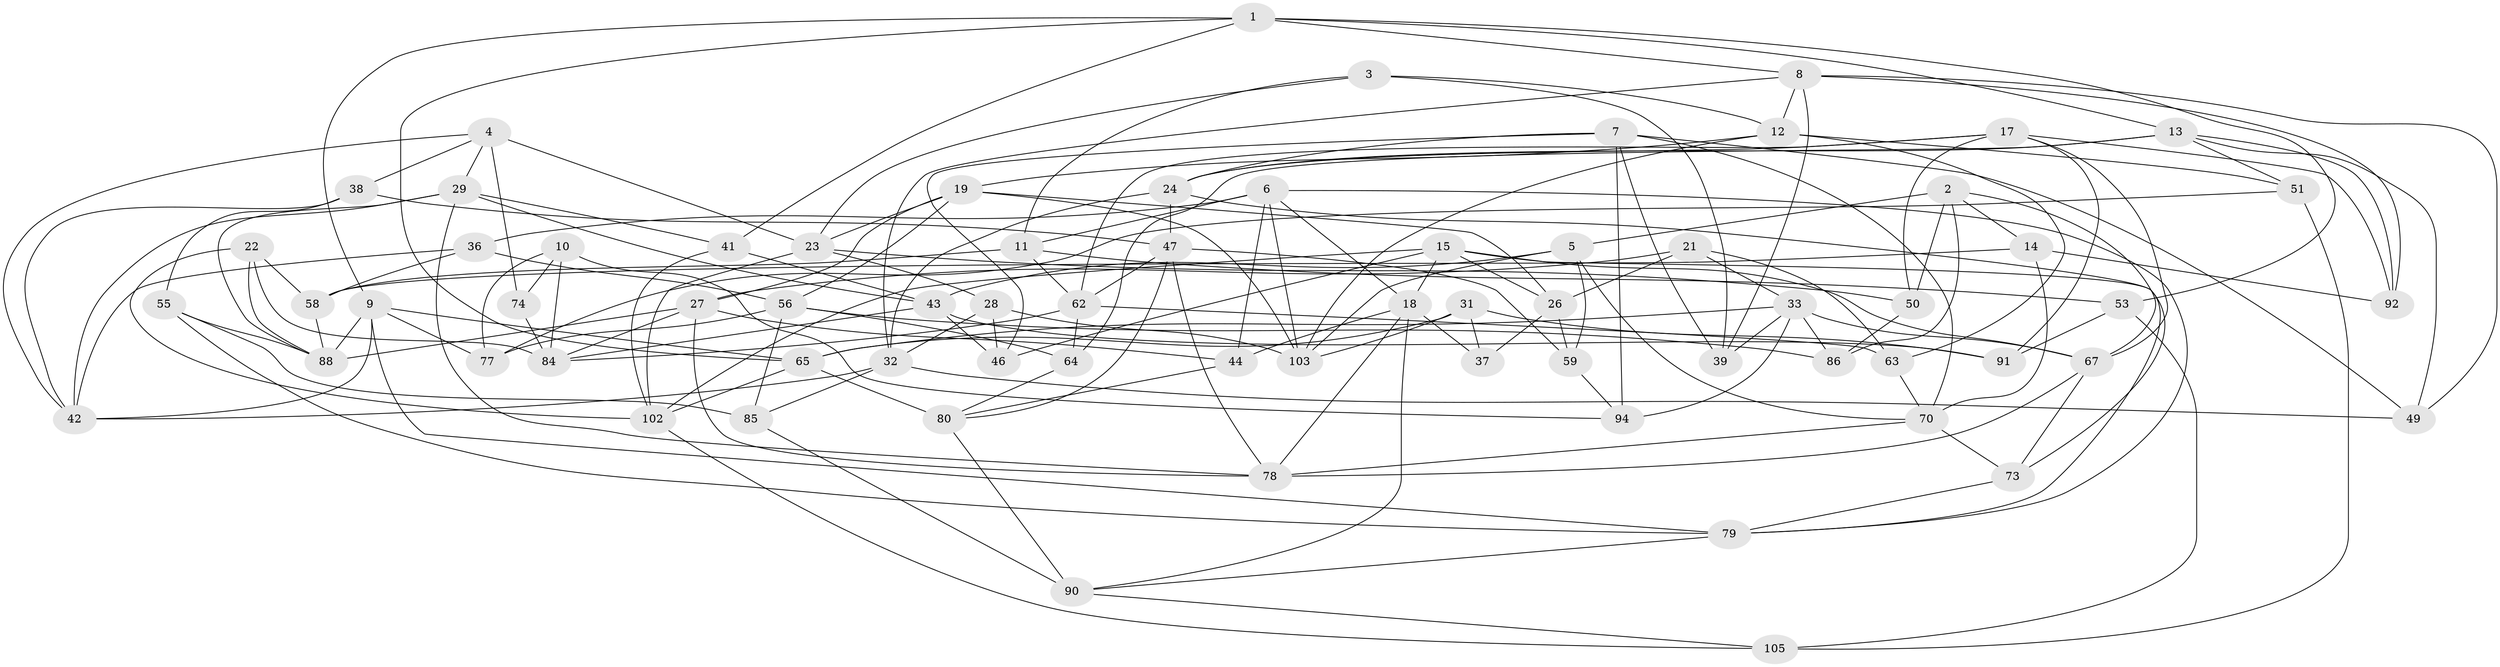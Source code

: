 // original degree distribution, {4: 1.0}
// Generated by graph-tools (version 1.1) at 2025/42/03/06/25 10:42:21]
// undirected, 70 vertices, 174 edges
graph export_dot {
graph [start="1"]
  node [color=gray90,style=filled];
  1 [super="+107"];
  2 [super="+93"];
  3;
  4 [super="+40"];
  5 [super="+52"];
  6 [super="+16"];
  7 [super="+89"];
  8 [super="+20"];
  9 [super="+72"];
  10;
  11 [super="+48"];
  12 [super="+82"];
  13 [super="+95"];
  14;
  15 [super="+57"];
  17 [super="+76"];
  18 [super="+66"];
  19 [super="+25"];
  21;
  22;
  23 [super="+34"];
  24 [super="+45"];
  26 [super="+100"];
  27 [super="+30"];
  28;
  29 [super="+35"];
  31;
  32 [super="+97"];
  33 [super="+68"];
  36;
  37;
  38;
  39;
  41;
  42 [super="+75"];
  43 [super="+71"];
  44;
  46;
  47 [super="+54"];
  49;
  50;
  51;
  53;
  55;
  56 [super="+61"];
  58 [super="+60"];
  59;
  62 [super="+69"];
  63;
  64;
  65 [super="+99"];
  67 [super="+109"];
  70 [super="+87"];
  73;
  74;
  77;
  78 [super="+81"];
  79 [super="+83"];
  80 [super="+108"];
  84 [super="+98"];
  85;
  86;
  88 [super="+96"];
  90 [super="+101"];
  91;
  92;
  94;
  102 [super="+106"];
  103 [super="+104"];
  105;
  1 -- 65;
  1 -- 53;
  1 -- 41;
  1 -- 8;
  1 -- 13;
  1 -- 9;
  2 -- 50;
  2 -- 5 [weight=2];
  2 -- 86;
  2 -- 14;
  2 -- 67;
  3 -- 39;
  3 -- 12;
  3 -- 23;
  3 -- 11;
  4 -- 42;
  4 -- 74 [weight=2];
  4 -- 29;
  4 -- 38;
  4 -- 23;
  5 -- 70;
  5 -- 59;
  5 -- 43;
  5 -- 103;
  6 -- 44;
  6 -- 11;
  6 -- 36;
  6 -- 79;
  6 -- 103;
  6 -- 18;
  7 -- 70;
  7 -- 94;
  7 -- 46;
  7 -- 24;
  7 -- 49;
  7 -- 39;
  8 -- 12;
  8 -- 39;
  8 -- 32;
  8 -- 92;
  8 -- 49;
  9 -- 79;
  9 -- 65;
  9 -- 88;
  9 -- 42;
  9 -- 77;
  10 -- 74;
  10 -- 94;
  10 -- 84;
  10 -- 77;
  11 -- 62;
  11 -- 58 [weight=2];
  11 -- 53;
  12 -- 103;
  12 -- 51;
  12 -- 19;
  12 -- 63;
  13 -- 24;
  13 -- 64;
  13 -- 49;
  13 -- 51;
  13 -- 92;
  14 -- 92;
  14 -- 70;
  14 -- 58;
  15 -- 26;
  15 -- 102;
  15 -- 79;
  15 -- 46;
  15 -- 67;
  15 -- 18;
  17 -- 50;
  17 -- 62;
  17 -- 24;
  17 -- 91;
  17 -- 92;
  17 -- 67;
  18 -- 37;
  18 -- 90;
  18 -- 44;
  18 -- 78;
  19 -- 56;
  19 -- 26;
  19 -- 27;
  19 -- 103;
  19 -- 23;
  21 -- 63;
  21 -- 33;
  21 -- 26;
  21 -- 27;
  22 -- 88;
  22 -- 102;
  22 -- 58;
  22 -- 84;
  23 -- 102;
  23 -- 28;
  23 -- 50;
  24 -- 32;
  24 -- 73;
  24 -- 47;
  26 -- 59;
  26 -- 37 [weight=2];
  27 -- 84;
  27 -- 44;
  27 -- 88;
  27 -- 78;
  28 -- 46;
  28 -- 103;
  28 -- 32;
  29 -- 41;
  29 -- 42;
  29 -- 88;
  29 -- 43;
  29 -- 78;
  31 -- 91;
  31 -- 37;
  31 -- 65;
  31 -- 103;
  32 -- 85;
  32 -- 49;
  32 -- 42;
  33 -- 39;
  33 -- 94;
  33 -- 65;
  33 -- 67;
  33 -- 86;
  36 -- 58;
  36 -- 42;
  36 -- 56;
  38 -- 55;
  38 -- 42;
  38 -- 47;
  41 -- 43;
  41 -- 102;
  43 -- 91;
  43 -- 46;
  43 -- 84;
  44 -- 80;
  47 -- 80;
  47 -- 78;
  47 -- 62;
  47 -- 59;
  50 -- 86;
  51 -- 105;
  51 -- 77;
  53 -- 105;
  53 -- 91;
  55 -- 85;
  55 -- 79;
  55 -- 88;
  56 -- 85;
  56 -- 64;
  56 -- 77;
  56 -- 86;
  58 -- 88;
  59 -- 94;
  62 -- 64;
  62 -- 63;
  62 -- 84;
  63 -- 70;
  64 -- 80;
  65 -- 80;
  65 -- 102;
  67 -- 73;
  67 -- 78;
  70 -- 73;
  70 -- 78;
  73 -- 79;
  74 -- 84;
  79 -- 90;
  80 -- 90 [weight=2];
  85 -- 90;
  90 -- 105;
  102 -- 105;
}
